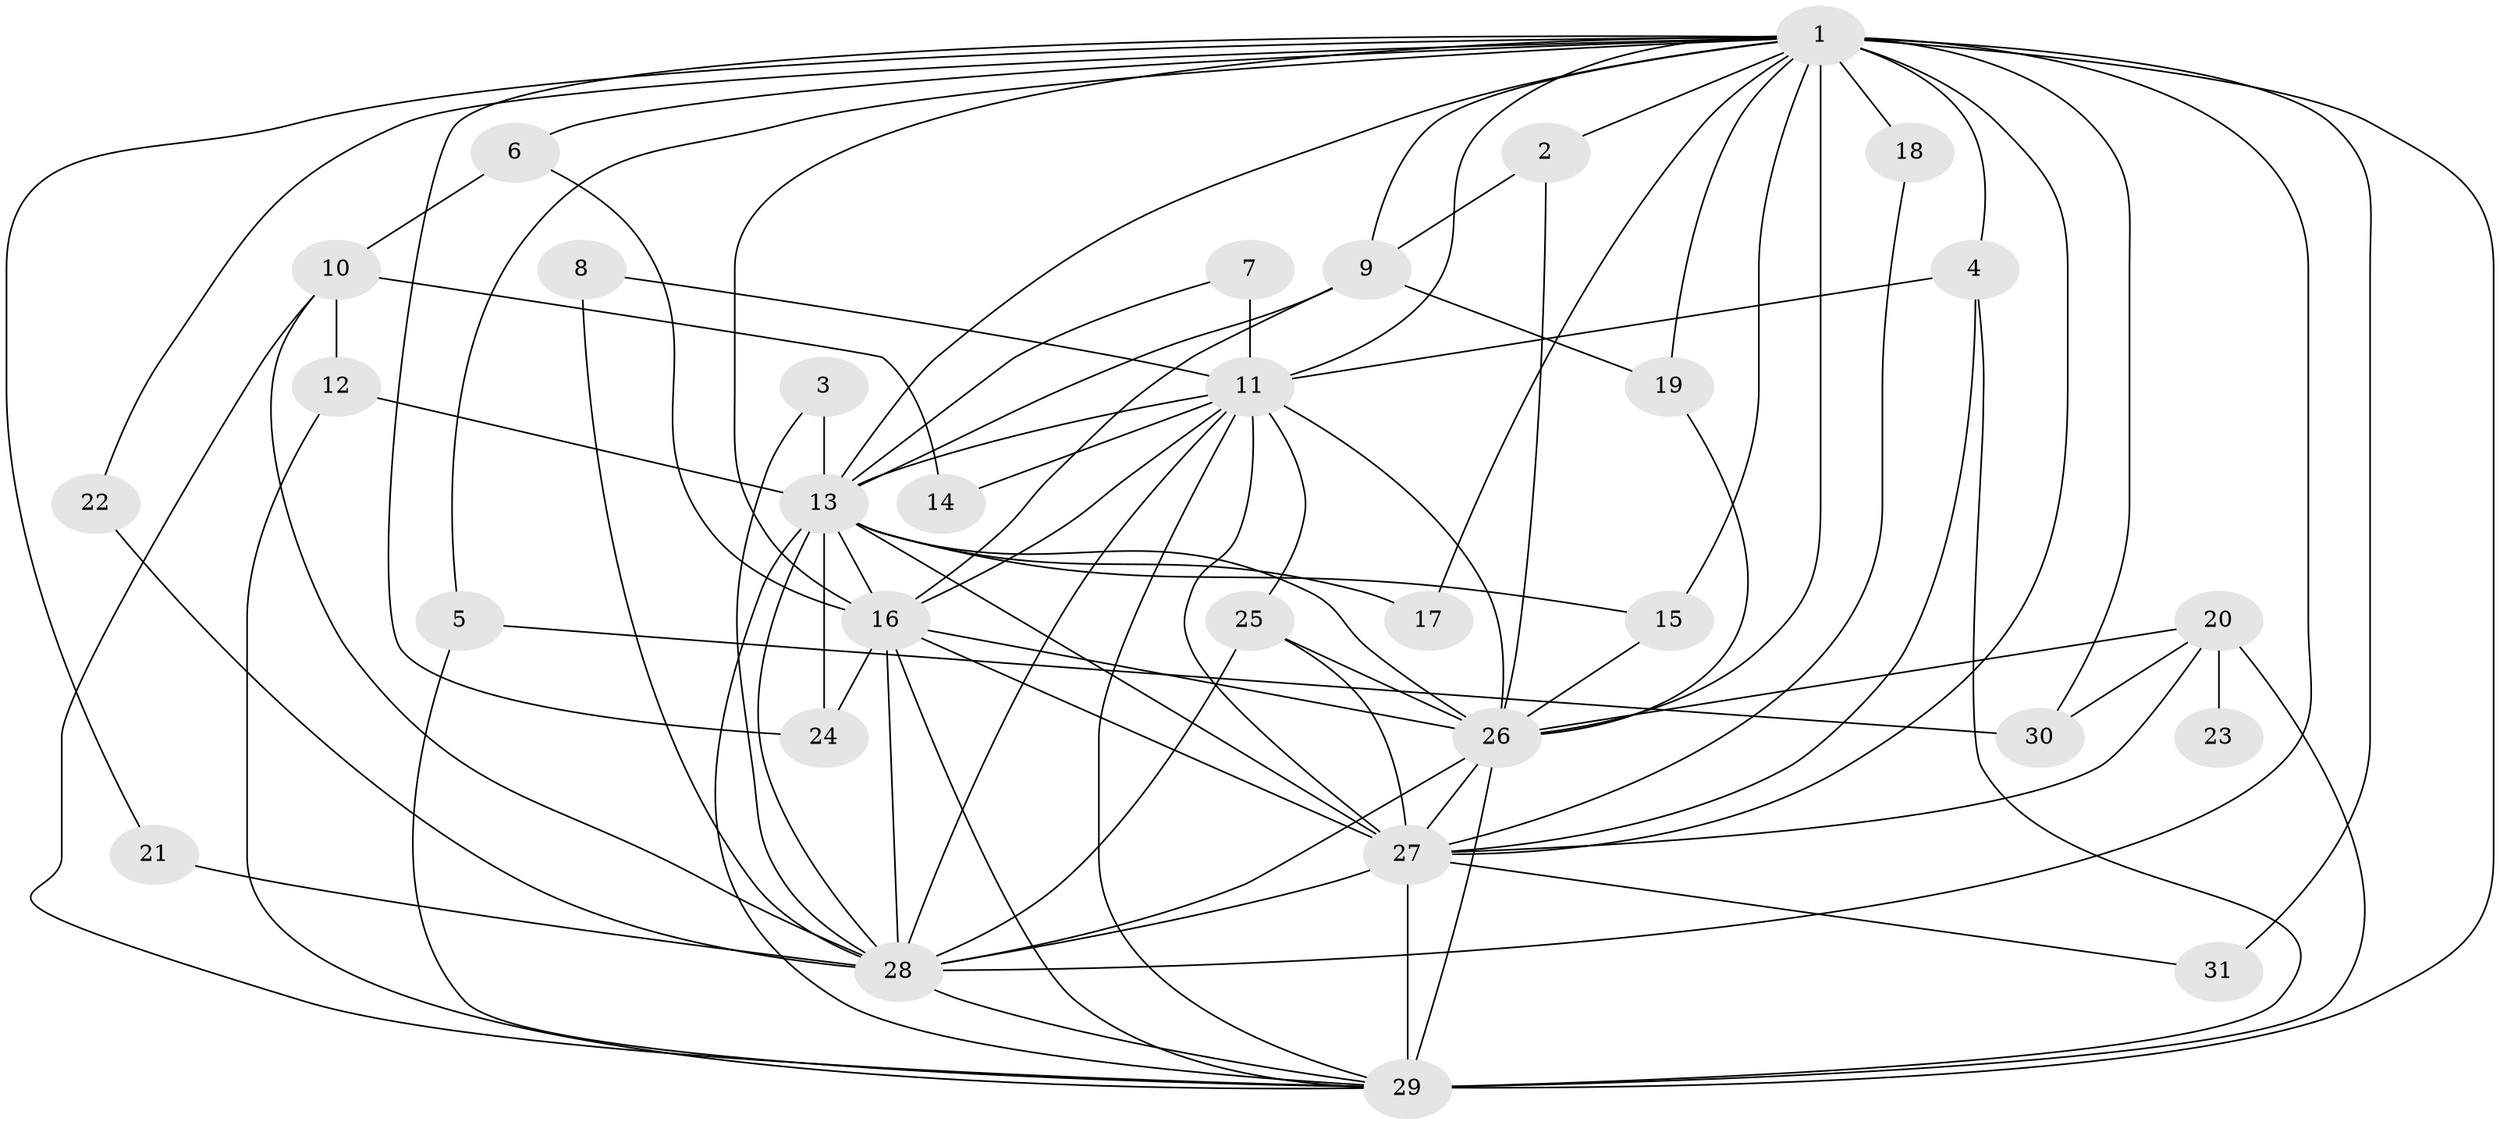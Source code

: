 // original degree distribution, {16: 0.03278688524590164, 22: 0.01639344262295082, 11: 0.01639344262295082, 14: 0.03278688524590164, 18: 0.01639344262295082, 13: 0.01639344262295082, 20: 0.01639344262295082, 17: 0.01639344262295082, 5: 0.01639344262295082, 4: 0.09836065573770492, 6: 0.01639344262295082, 3: 0.19672131147540983, 2: 0.5081967213114754}
// Generated by graph-tools (version 1.1) at 2025/25/03/09/25 03:25:48]
// undirected, 31 vertices, 86 edges
graph export_dot {
graph [start="1"]
  node [color=gray90,style=filled];
  1;
  2;
  3;
  4;
  5;
  6;
  7;
  8;
  9;
  10;
  11;
  12;
  13;
  14;
  15;
  16;
  17;
  18;
  19;
  20;
  21;
  22;
  23;
  24;
  25;
  26;
  27;
  28;
  29;
  30;
  31;
  1 -- 2 [weight=2.0];
  1 -- 4 [weight=1.0];
  1 -- 5 [weight=1.0];
  1 -- 6 [weight=1.0];
  1 -- 9 [weight=1.0];
  1 -- 11 [weight=2.0];
  1 -- 13 [weight=2.0];
  1 -- 15 [weight=1.0];
  1 -- 16 [weight=3.0];
  1 -- 17 [weight=1.0];
  1 -- 18 [weight=1.0];
  1 -- 19 [weight=1.0];
  1 -- 21 [weight=1.0];
  1 -- 22 [weight=1.0];
  1 -- 24 [weight=1.0];
  1 -- 26 [weight=4.0];
  1 -- 27 [weight=2.0];
  1 -- 28 [weight=3.0];
  1 -- 29 [weight=4.0];
  1 -- 30 [weight=2.0];
  1 -- 31 [weight=2.0];
  2 -- 9 [weight=1.0];
  2 -- 26 [weight=1.0];
  3 -- 13 [weight=1.0];
  3 -- 28 [weight=1.0];
  4 -- 11 [weight=1.0];
  4 -- 27 [weight=1.0];
  4 -- 29 [weight=1.0];
  5 -- 29 [weight=1.0];
  5 -- 30 [weight=1.0];
  6 -- 10 [weight=1.0];
  6 -- 16 [weight=1.0];
  7 -- 11 [weight=1.0];
  7 -- 13 [weight=1.0];
  8 -- 11 [weight=1.0];
  8 -- 28 [weight=1.0];
  9 -- 13 [weight=1.0];
  9 -- 16 [weight=1.0];
  9 -- 19 [weight=1.0];
  10 -- 12 [weight=1.0];
  10 -- 14 [weight=1.0];
  10 -- 28 [weight=1.0];
  10 -- 29 [weight=1.0];
  11 -- 13 [weight=1.0];
  11 -- 14 [weight=1.0];
  11 -- 16 [weight=1.0];
  11 -- 25 [weight=1.0];
  11 -- 26 [weight=1.0];
  11 -- 27 [weight=1.0];
  11 -- 28 [weight=1.0];
  11 -- 29 [weight=2.0];
  12 -- 13 [weight=1.0];
  12 -- 29 [weight=1.0];
  13 -- 15 [weight=1.0];
  13 -- 16 [weight=1.0];
  13 -- 17 [weight=1.0];
  13 -- 24 [weight=1.0];
  13 -- 26 [weight=1.0];
  13 -- 27 [weight=1.0];
  13 -- 28 [weight=1.0];
  13 -- 29 [weight=2.0];
  15 -- 26 [weight=1.0];
  16 -- 24 [weight=1.0];
  16 -- 26 [weight=1.0];
  16 -- 27 [weight=1.0];
  16 -- 28 [weight=1.0];
  16 -- 29 [weight=2.0];
  18 -- 27 [weight=1.0];
  19 -- 26 [weight=1.0];
  20 -- 23 [weight=1.0];
  20 -- 26 [weight=1.0];
  20 -- 27 [weight=1.0];
  20 -- 29 [weight=1.0];
  20 -- 30 [weight=1.0];
  21 -- 28 [weight=1.0];
  22 -- 28 [weight=1.0];
  25 -- 26 [weight=1.0];
  25 -- 27 [weight=1.0];
  25 -- 28 [weight=1.0];
  26 -- 27 [weight=2.0];
  26 -- 28 [weight=2.0];
  26 -- 29 [weight=3.0];
  27 -- 28 [weight=2.0];
  27 -- 29 [weight=3.0];
  27 -- 31 [weight=1.0];
  28 -- 29 [weight=2.0];
}
